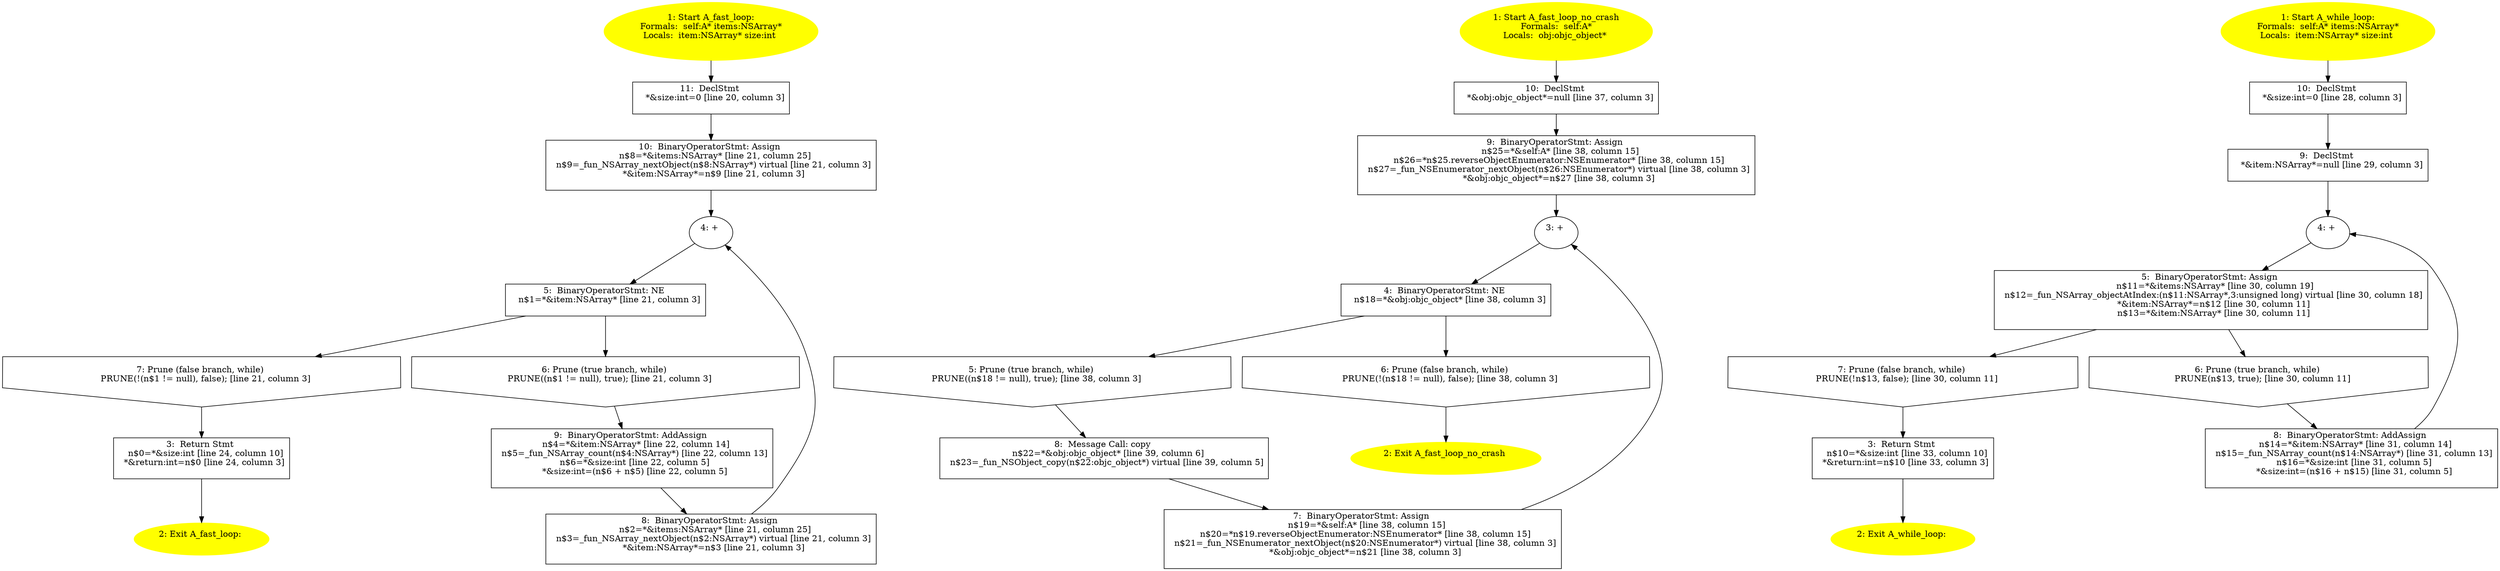 /* @generated */
digraph cfg {
"fast_loop:#A(class NSArray)#instance.26b39d1106e4365a40bc2f6305401611_1" [label="1: Start A_fast_loop:\nFormals:  self:A* items:NSArray*\nLocals:  item:NSArray* size:int \n  " color=yellow style=filled]
	

	 "fast_loop:#A(class NSArray)#instance.26b39d1106e4365a40bc2f6305401611_1" -> "fast_loop:#A(class NSArray)#instance.26b39d1106e4365a40bc2f6305401611_11" ;
"fast_loop:#A(class NSArray)#instance.26b39d1106e4365a40bc2f6305401611_2" [label="2: Exit A_fast_loop: \n  " color=yellow style=filled]
	

"fast_loop:#A(class NSArray)#instance.26b39d1106e4365a40bc2f6305401611_3" [label="3:  Return Stmt \n   n$0=*&size:int [line 24, column 10]\n  *&return:int=n$0 [line 24, column 3]\n " shape="box"]
	

	 "fast_loop:#A(class NSArray)#instance.26b39d1106e4365a40bc2f6305401611_3" -> "fast_loop:#A(class NSArray)#instance.26b39d1106e4365a40bc2f6305401611_2" ;
"fast_loop:#A(class NSArray)#instance.26b39d1106e4365a40bc2f6305401611_4" [label="4: + \n  " ]
	

	 "fast_loop:#A(class NSArray)#instance.26b39d1106e4365a40bc2f6305401611_4" -> "fast_loop:#A(class NSArray)#instance.26b39d1106e4365a40bc2f6305401611_5" ;
"fast_loop:#A(class NSArray)#instance.26b39d1106e4365a40bc2f6305401611_5" [label="5:  BinaryOperatorStmt: NE \n   n$1=*&item:NSArray* [line 21, column 3]\n " shape="box"]
	

	 "fast_loop:#A(class NSArray)#instance.26b39d1106e4365a40bc2f6305401611_5" -> "fast_loop:#A(class NSArray)#instance.26b39d1106e4365a40bc2f6305401611_6" ;
	 "fast_loop:#A(class NSArray)#instance.26b39d1106e4365a40bc2f6305401611_5" -> "fast_loop:#A(class NSArray)#instance.26b39d1106e4365a40bc2f6305401611_7" ;
"fast_loop:#A(class NSArray)#instance.26b39d1106e4365a40bc2f6305401611_6" [label="6: Prune (true branch, while) \n   PRUNE((n$1 != null), true); [line 21, column 3]\n " shape="invhouse"]
	

	 "fast_loop:#A(class NSArray)#instance.26b39d1106e4365a40bc2f6305401611_6" -> "fast_loop:#A(class NSArray)#instance.26b39d1106e4365a40bc2f6305401611_9" ;
"fast_loop:#A(class NSArray)#instance.26b39d1106e4365a40bc2f6305401611_7" [label="7: Prune (false branch, while) \n   PRUNE(!(n$1 != null), false); [line 21, column 3]\n " shape="invhouse"]
	

	 "fast_loop:#A(class NSArray)#instance.26b39d1106e4365a40bc2f6305401611_7" -> "fast_loop:#A(class NSArray)#instance.26b39d1106e4365a40bc2f6305401611_3" ;
"fast_loop:#A(class NSArray)#instance.26b39d1106e4365a40bc2f6305401611_8" [label="8:  BinaryOperatorStmt: Assign \n   n$2=*&items:NSArray* [line 21, column 25]\n  n$3=_fun_NSArray_nextObject(n$2:NSArray*) virtual [line 21, column 3]\n  *&item:NSArray*=n$3 [line 21, column 3]\n " shape="box"]
	

	 "fast_loop:#A(class NSArray)#instance.26b39d1106e4365a40bc2f6305401611_8" -> "fast_loop:#A(class NSArray)#instance.26b39d1106e4365a40bc2f6305401611_4" ;
"fast_loop:#A(class NSArray)#instance.26b39d1106e4365a40bc2f6305401611_9" [label="9:  BinaryOperatorStmt: AddAssign \n   n$4=*&item:NSArray* [line 22, column 14]\n  n$5=_fun_NSArray_count(n$4:NSArray*) [line 22, column 13]\n  n$6=*&size:int [line 22, column 5]\n  *&size:int=(n$6 + n$5) [line 22, column 5]\n " shape="box"]
	

	 "fast_loop:#A(class NSArray)#instance.26b39d1106e4365a40bc2f6305401611_9" -> "fast_loop:#A(class NSArray)#instance.26b39d1106e4365a40bc2f6305401611_8" ;
"fast_loop:#A(class NSArray)#instance.26b39d1106e4365a40bc2f6305401611_10" [label="10:  BinaryOperatorStmt: Assign \n   n$8=*&items:NSArray* [line 21, column 25]\n  n$9=_fun_NSArray_nextObject(n$8:NSArray*) virtual [line 21, column 3]\n  *&item:NSArray*=n$9 [line 21, column 3]\n " shape="box"]
	

	 "fast_loop:#A(class NSArray)#instance.26b39d1106e4365a40bc2f6305401611_10" -> "fast_loop:#A(class NSArray)#instance.26b39d1106e4365a40bc2f6305401611_4" ;
"fast_loop:#A(class NSArray)#instance.26b39d1106e4365a40bc2f6305401611_11" [label="11:  DeclStmt \n   *&size:int=0 [line 20, column 3]\n " shape="box"]
	

	 "fast_loop:#A(class NSArray)#instance.26b39d1106e4365a40bc2f6305401611_11" -> "fast_loop:#A(class NSArray)#instance.26b39d1106e4365a40bc2f6305401611_10" ;
"fast_loop_no_crash#A#instance.eaee56a1051009329a3989c3a10fb432_1" [label="1: Start A_fast_loop_no_crash\nFormals:  self:A*\nLocals:  obj:objc_object* \n  " color=yellow style=filled]
	

	 "fast_loop_no_crash#A#instance.eaee56a1051009329a3989c3a10fb432_1" -> "fast_loop_no_crash#A#instance.eaee56a1051009329a3989c3a10fb432_10" ;
"fast_loop_no_crash#A#instance.eaee56a1051009329a3989c3a10fb432_2" [label="2: Exit A_fast_loop_no_crash \n  " color=yellow style=filled]
	

"fast_loop_no_crash#A#instance.eaee56a1051009329a3989c3a10fb432_3" [label="3: + \n  " ]
	

	 "fast_loop_no_crash#A#instance.eaee56a1051009329a3989c3a10fb432_3" -> "fast_loop_no_crash#A#instance.eaee56a1051009329a3989c3a10fb432_4" ;
"fast_loop_no_crash#A#instance.eaee56a1051009329a3989c3a10fb432_4" [label="4:  BinaryOperatorStmt: NE \n   n$18=*&obj:objc_object* [line 38, column 3]\n " shape="box"]
	

	 "fast_loop_no_crash#A#instance.eaee56a1051009329a3989c3a10fb432_4" -> "fast_loop_no_crash#A#instance.eaee56a1051009329a3989c3a10fb432_5" ;
	 "fast_loop_no_crash#A#instance.eaee56a1051009329a3989c3a10fb432_4" -> "fast_loop_no_crash#A#instance.eaee56a1051009329a3989c3a10fb432_6" ;
"fast_loop_no_crash#A#instance.eaee56a1051009329a3989c3a10fb432_5" [label="5: Prune (true branch, while) \n   PRUNE((n$18 != null), true); [line 38, column 3]\n " shape="invhouse"]
	

	 "fast_loop_no_crash#A#instance.eaee56a1051009329a3989c3a10fb432_5" -> "fast_loop_no_crash#A#instance.eaee56a1051009329a3989c3a10fb432_8" ;
"fast_loop_no_crash#A#instance.eaee56a1051009329a3989c3a10fb432_6" [label="6: Prune (false branch, while) \n   PRUNE(!(n$18 != null), false); [line 38, column 3]\n " shape="invhouse"]
	

	 "fast_loop_no_crash#A#instance.eaee56a1051009329a3989c3a10fb432_6" -> "fast_loop_no_crash#A#instance.eaee56a1051009329a3989c3a10fb432_2" ;
"fast_loop_no_crash#A#instance.eaee56a1051009329a3989c3a10fb432_7" [label="7:  BinaryOperatorStmt: Assign \n   n$19=*&self:A* [line 38, column 15]\n  n$20=*n$19.reverseObjectEnumerator:NSEnumerator* [line 38, column 15]\n  n$21=_fun_NSEnumerator_nextObject(n$20:NSEnumerator*) virtual [line 38, column 3]\n  *&obj:objc_object*=n$21 [line 38, column 3]\n " shape="box"]
	

	 "fast_loop_no_crash#A#instance.eaee56a1051009329a3989c3a10fb432_7" -> "fast_loop_no_crash#A#instance.eaee56a1051009329a3989c3a10fb432_3" ;
"fast_loop_no_crash#A#instance.eaee56a1051009329a3989c3a10fb432_8" [label="8:  Message Call: copy \n   n$22=*&obj:objc_object* [line 39, column 6]\n  n$23=_fun_NSObject_copy(n$22:objc_object*) virtual [line 39, column 5]\n " shape="box"]
	

	 "fast_loop_no_crash#A#instance.eaee56a1051009329a3989c3a10fb432_8" -> "fast_loop_no_crash#A#instance.eaee56a1051009329a3989c3a10fb432_7" ;
"fast_loop_no_crash#A#instance.eaee56a1051009329a3989c3a10fb432_9" [label="9:  BinaryOperatorStmt: Assign \n   n$25=*&self:A* [line 38, column 15]\n  n$26=*n$25.reverseObjectEnumerator:NSEnumerator* [line 38, column 15]\n  n$27=_fun_NSEnumerator_nextObject(n$26:NSEnumerator*) virtual [line 38, column 3]\n  *&obj:objc_object*=n$27 [line 38, column 3]\n " shape="box"]
	

	 "fast_loop_no_crash#A#instance.eaee56a1051009329a3989c3a10fb432_9" -> "fast_loop_no_crash#A#instance.eaee56a1051009329a3989c3a10fb432_3" ;
"fast_loop_no_crash#A#instance.eaee56a1051009329a3989c3a10fb432_10" [label="10:  DeclStmt \n   *&obj:objc_object*=null [line 37, column 3]\n " shape="box"]
	

	 "fast_loop_no_crash#A#instance.eaee56a1051009329a3989c3a10fb432_10" -> "fast_loop_no_crash#A#instance.eaee56a1051009329a3989c3a10fb432_9" ;
"while_loop:#A(class NSArray)#instance.225f55f19f886cfaa14fc056eca2399b_1" [label="1: Start A_while_loop:\nFormals:  self:A* items:NSArray*\nLocals:  item:NSArray* size:int \n  " color=yellow style=filled]
	

	 "while_loop:#A(class NSArray)#instance.225f55f19f886cfaa14fc056eca2399b_1" -> "while_loop:#A(class NSArray)#instance.225f55f19f886cfaa14fc056eca2399b_10" ;
"while_loop:#A(class NSArray)#instance.225f55f19f886cfaa14fc056eca2399b_2" [label="2: Exit A_while_loop: \n  " color=yellow style=filled]
	

"while_loop:#A(class NSArray)#instance.225f55f19f886cfaa14fc056eca2399b_3" [label="3:  Return Stmt \n   n$10=*&size:int [line 33, column 10]\n  *&return:int=n$10 [line 33, column 3]\n " shape="box"]
	

	 "while_loop:#A(class NSArray)#instance.225f55f19f886cfaa14fc056eca2399b_3" -> "while_loop:#A(class NSArray)#instance.225f55f19f886cfaa14fc056eca2399b_2" ;
"while_loop:#A(class NSArray)#instance.225f55f19f886cfaa14fc056eca2399b_4" [label="4: + \n  " ]
	

	 "while_loop:#A(class NSArray)#instance.225f55f19f886cfaa14fc056eca2399b_4" -> "while_loop:#A(class NSArray)#instance.225f55f19f886cfaa14fc056eca2399b_5" ;
"while_loop:#A(class NSArray)#instance.225f55f19f886cfaa14fc056eca2399b_5" [label="5:  BinaryOperatorStmt: Assign \n   n$11=*&items:NSArray* [line 30, column 19]\n  n$12=_fun_NSArray_objectAtIndex:(n$11:NSArray*,3:unsigned long) virtual [line 30, column 18]\n  *&item:NSArray*=n$12 [line 30, column 11]\n  n$13=*&item:NSArray* [line 30, column 11]\n " shape="box"]
	

	 "while_loop:#A(class NSArray)#instance.225f55f19f886cfaa14fc056eca2399b_5" -> "while_loop:#A(class NSArray)#instance.225f55f19f886cfaa14fc056eca2399b_6" ;
	 "while_loop:#A(class NSArray)#instance.225f55f19f886cfaa14fc056eca2399b_5" -> "while_loop:#A(class NSArray)#instance.225f55f19f886cfaa14fc056eca2399b_7" ;
"while_loop:#A(class NSArray)#instance.225f55f19f886cfaa14fc056eca2399b_6" [label="6: Prune (true branch, while) \n   PRUNE(n$13, true); [line 30, column 11]\n " shape="invhouse"]
	

	 "while_loop:#A(class NSArray)#instance.225f55f19f886cfaa14fc056eca2399b_6" -> "while_loop:#A(class NSArray)#instance.225f55f19f886cfaa14fc056eca2399b_8" ;
"while_loop:#A(class NSArray)#instance.225f55f19f886cfaa14fc056eca2399b_7" [label="7: Prune (false branch, while) \n   PRUNE(!n$13, false); [line 30, column 11]\n " shape="invhouse"]
	

	 "while_loop:#A(class NSArray)#instance.225f55f19f886cfaa14fc056eca2399b_7" -> "while_loop:#A(class NSArray)#instance.225f55f19f886cfaa14fc056eca2399b_3" ;
"while_loop:#A(class NSArray)#instance.225f55f19f886cfaa14fc056eca2399b_8" [label="8:  BinaryOperatorStmt: AddAssign \n   n$14=*&item:NSArray* [line 31, column 14]\n  n$15=_fun_NSArray_count(n$14:NSArray*) [line 31, column 13]\n  n$16=*&size:int [line 31, column 5]\n  *&size:int=(n$16 + n$15) [line 31, column 5]\n " shape="box"]
	

	 "while_loop:#A(class NSArray)#instance.225f55f19f886cfaa14fc056eca2399b_8" -> "while_loop:#A(class NSArray)#instance.225f55f19f886cfaa14fc056eca2399b_4" ;
"while_loop:#A(class NSArray)#instance.225f55f19f886cfaa14fc056eca2399b_9" [label="9:  DeclStmt \n   *&item:NSArray*=null [line 29, column 3]\n " shape="box"]
	

	 "while_loop:#A(class NSArray)#instance.225f55f19f886cfaa14fc056eca2399b_9" -> "while_loop:#A(class NSArray)#instance.225f55f19f886cfaa14fc056eca2399b_4" ;
"while_loop:#A(class NSArray)#instance.225f55f19f886cfaa14fc056eca2399b_10" [label="10:  DeclStmt \n   *&size:int=0 [line 28, column 3]\n " shape="box"]
	

	 "while_loop:#A(class NSArray)#instance.225f55f19f886cfaa14fc056eca2399b_10" -> "while_loop:#A(class NSArray)#instance.225f55f19f886cfaa14fc056eca2399b_9" ;
}
